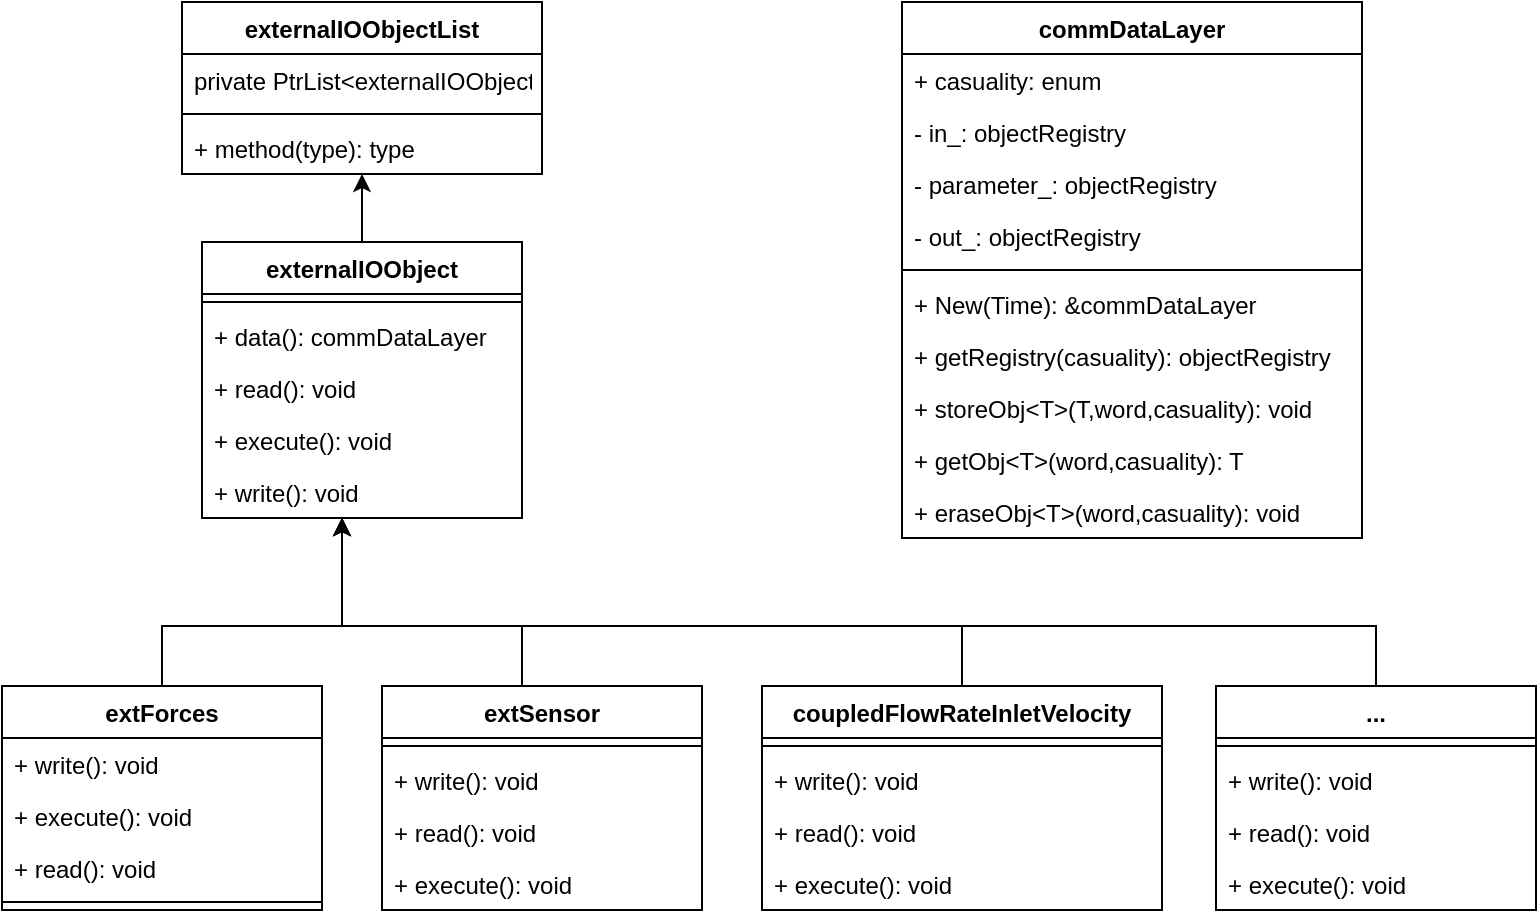 <mxfile version="20.8.20" type="device"><diagram name="Seite-1" id="Ad8RwGe9n8l6VT2ZFMJq"><mxGraphModel dx="880" dy="615" grid="1" gridSize="10" guides="1" tooltips="1" connect="1" arrows="1" fold="1" page="1" pageScale="1" pageWidth="827" pageHeight="1169" math="0" shadow="0"><root><mxCell id="0"/><mxCell id="1" parent="0"/><mxCell id="Z7lQjlpfqPJsjIPXa3Gl-43" style="edgeStyle=orthogonalEdgeStyle;rounded=0;orthogonalLoop=1;jettySize=auto;html=1;" edge="1" parent="1" source="Z7lQjlpfqPJsjIPXa3Gl-1" target="Z7lQjlpfqPJsjIPXa3Gl-5"><mxGeometry relative="1" as="geometry"/></mxCell><mxCell id="Z7lQjlpfqPJsjIPXa3Gl-1" value="externalIOObject" style="swimlane;fontStyle=1;align=center;verticalAlign=top;childLayout=stackLayout;horizontal=1;startSize=26;horizontalStack=0;resizeParent=1;resizeParentMax=0;resizeLast=0;collapsible=1;marginBottom=0;" vertex="1" parent="1"><mxGeometry x="110" y="168" width="160" height="138" as="geometry"/></mxCell><mxCell id="Z7lQjlpfqPJsjIPXa3Gl-3" value="" style="line;strokeWidth=1;fillColor=none;align=left;verticalAlign=middle;spacingTop=-1;spacingLeft=3;spacingRight=3;rotatable=0;labelPosition=right;points=[];portConstraint=eastwest;strokeColor=inherit;" vertex="1" parent="Z7lQjlpfqPJsjIPXa3Gl-1"><mxGeometry y="26" width="160" height="8" as="geometry"/></mxCell><mxCell id="Z7lQjlpfqPJsjIPXa3Gl-45" value="+ data(): commDataLayer" style="text;strokeColor=none;fillColor=none;align=left;verticalAlign=top;spacingLeft=4;spacingRight=4;overflow=hidden;rotatable=0;points=[[0,0.5],[1,0.5]];portConstraint=eastwest;" vertex="1" parent="Z7lQjlpfqPJsjIPXa3Gl-1"><mxGeometry y="34" width="160" height="26" as="geometry"/></mxCell><mxCell id="Z7lQjlpfqPJsjIPXa3Gl-4" value="+ read(): void" style="text;strokeColor=none;fillColor=none;align=left;verticalAlign=top;spacingLeft=4;spacingRight=4;overflow=hidden;rotatable=0;points=[[0,0.5],[1,0.5]];portConstraint=eastwest;" vertex="1" parent="Z7lQjlpfqPJsjIPXa3Gl-1"><mxGeometry y="60" width="160" height="26" as="geometry"/></mxCell><mxCell id="Z7lQjlpfqPJsjIPXa3Gl-17" value="+ execute(): void" style="text;strokeColor=none;fillColor=none;align=left;verticalAlign=top;spacingLeft=4;spacingRight=4;overflow=hidden;rotatable=0;points=[[0,0.5],[1,0.5]];portConstraint=eastwest;" vertex="1" parent="Z7lQjlpfqPJsjIPXa3Gl-1"><mxGeometry y="86" width="160" height="26" as="geometry"/></mxCell><mxCell id="Z7lQjlpfqPJsjIPXa3Gl-16" value="+ write(): void" style="text;strokeColor=none;fillColor=none;align=left;verticalAlign=top;spacingLeft=4;spacingRight=4;overflow=hidden;rotatable=0;points=[[0,0.5],[1,0.5]];portConstraint=eastwest;" vertex="1" parent="Z7lQjlpfqPJsjIPXa3Gl-1"><mxGeometry y="112" width="160" height="26" as="geometry"/></mxCell><mxCell id="Z7lQjlpfqPJsjIPXa3Gl-5" value="externalIOObjectList" style="swimlane;fontStyle=1;align=center;verticalAlign=top;childLayout=stackLayout;horizontal=1;startSize=26;horizontalStack=0;resizeParent=1;resizeParentMax=0;resizeLast=0;collapsible=1;marginBottom=0;" vertex="1" parent="1"><mxGeometry x="100" y="48" width="180" height="86" as="geometry"/></mxCell><mxCell id="Z7lQjlpfqPJsjIPXa3Gl-6" value="private PtrList&lt;externalIOObject&gt;" style="text;strokeColor=none;fillColor=none;align=left;verticalAlign=top;spacingLeft=4;spacingRight=4;overflow=hidden;rotatable=0;points=[[0,0.5],[1,0.5]];portConstraint=eastwest;" vertex="1" parent="Z7lQjlpfqPJsjIPXa3Gl-5"><mxGeometry y="26" width="180" height="26" as="geometry"/></mxCell><mxCell id="Z7lQjlpfqPJsjIPXa3Gl-7" value="" style="line;strokeWidth=1;fillColor=none;align=left;verticalAlign=middle;spacingTop=-1;spacingLeft=3;spacingRight=3;rotatable=0;labelPosition=right;points=[];portConstraint=eastwest;strokeColor=inherit;" vertex="1" parent="Z7lQjlpfqPJsjIPXa3Gl-5"><mxGeometry y="52" width="180" height="8" as="geometry"/></mxCell><mxCell id="Z7lQjlpfqPJsjIPXa3Gl-8" value="+ method(type): type" style="text;strokeColor=none;fillColor=none;align=left;verticalAlign=top;spacingLeft=4;spacingRight=4;overflow=hidden;rotatable=0;points=[[0,0.5],[1,0.5]];portConstraint=eastwest;" vertex="1" parent="Z7lQjlpfqPJsjIPXa3Gl-5"><mxGeometry y="60" width="180" height="26" as="geometry"/></mxCell><mxCell id="Z7lQjlpfqPJsjIPXa3Gl-44" style="edgeStyle=orthogonalEdgeStyle;rounded=0;orthogonalLoop=1;jettySize=auto;html=1;" edge="1" parent="1" source="Z7lQjlpfqPJsjIPXa3Gl-10" target="Z7lQjlpfqPJsjIPXa3Gl-1"><mxGeometry relative="1" as="geometry"><Array as="points"><mxPoint x="90" y="360"/><mxPoint x="180" y="360"/></Array></mxGeometry></mxCell><mxCell id="Z7lQjlpfqPJsjIPXa3Gl-10" value="extForces" style="swimlane;fontStyle=1;align=center;verticalAlign=top;childLayout=stackLayout;horizontal=1;startSize=26;horizontalStack=0;resizeParent=1;resizeParentMax=0;resizeLast=0;collapsible=1;marginBottom=0;" vertex="1" parent="1"><mxGeometry x="10" y="390" width="160" height="112" as="geometry"/></mxCell><mxCell id="Z7lQjlpfqPJsjIPXa3Gl-20" value="+ write(): void" style="text;strokeColor=none;fillColor=none;align=left;verticalAlign=top;spacingLeft=4;spacingRight=4;overflow=hidden;rotatable=0;points=[[0,0.5],[1,0.5]];portConstraint=eastwest;" vertex="1" parent="Z7lQjlpfqPJsjIPXa3Gl-10"><mxGeometry y="26" width="160" height="26" as="geometry"/></mxCell><mxCell id="Z7lQjlpfqPJsjIPXa3Gl-19" value="+ execute(): void" style="text;strokeColor=none;fillColor=none;align=left;verticalAlign=top;spacingLeft=4;spacingRight=4;overflow=hidden;rotatable=0;points=[[0,0.5],[1,0.5]];portConstraint=eastwest;" vertex="1" parent="Z7lQjlpfqPJsjIPXa3Gl-10"><mxGeometry y="52" width="160" height="26" as="geometry"/></mxCell><mxCell id="Z7lQjlpfqPJsjIPXa3Gl-18" value="+ read(): void" style="text;strokeColor=none;fillColor=none;align=left;verticalAlign=top;spacingLeft=4;spacingRight=4;overflow=hidden;rotatable=0;points=[[0,0.5],[1,0.5]];portConstraint=eastwest;" vertex="1" parent="Z7lQjlpfqPJsjIPXa3Gl-10"><mxGeometry y="78" width="160" height="26" as="geometry"/></mxCell><mxCell id="Z7lQjlpfqPJsjIPXa3Gl-11" value="" style="line;strokeWidth=1;fillColor=none;align=left;verticalAlign=middle;spacingTop=-1;spacingLeft=3;spacingRight=3;rotatable=0;labelPosition=right;points=[];portConstraint=eastwest;strokeColor=inherit;" vertex="1" parent="Z7lQjlpfqPJsjIPXa3Gl-10"><mxGeometry y="104" width="160" height="8" as="geometry"/></mxCell><mxCell id="Z7lQjlpfqPJsjIPXa3Gl-39" style="edgeStyle=orthogonalEdgeStyle;rounded=0;orthogonalLoop=1;jettySize=auto;html=1;" edge="1" parent="1" source="Z7lQjlpfqPJsjIPXa3Gl-13" target="Z7lQjlpfqPJsjIPXa3Gl-1"><mxGeometry relative="1" as="geometry"><Array as="points"><mxPoint x="270" y="360"/><mxPoint x="180" y="360"/></Array></mxGeometry></mxCell><mxCell id="Z7lQjlpfqPJsjIPXa3Gl-13" value="extSensor" style="swimlane;fontStyle=1;align=center;verticalAlign=top;childLayout=stackLayout;horizontal=1;startSize=26;horizontalStack=0;resizeParent=1;resizeParentMax=0;resizeLast=0;collapsible=1;marginBottom=0;" vertex="1" parent="1"><mxGeometry x="200" y="390" width="160" height="112" as="geometry"/></mxCell><mxCell id="Z7lQjlpfqPJsjIPXa3Gl-14" value="" style="line;strokeWidth=1;fillColor=none;align=left;verticalAlign=middle;spacingTop=-1;spacingLeft=3;spacingRight=3;rotatable=0;labelPosition=right;points=[];portConstraint=eastwest;strokeColor=inherit;" vertex="1" parent="Z7lQjlpfqPJsjIPXa3Gl-13"><mxGeometry y="26" width="160" height="8" as="geometry"/></mxCell><mxCell id="Z7lQjlpfqPJsjIPXa3Gl-21" value="+ write(): void" style="text;strokeColor=none;fillColor=none;align=left;verticalAlign=top;spacingLeft=4;spacingRight=4;overflow=hidden;rotatable=0;points=[[0,0.5],[1,0.5]];portConstraint=eastwest;" vertex="1" parent="Z7lQjlpfqPJsjIPXa3Gl-13"><mxGeometry y="34" width="160" height="26" as="geometry"/></mxCell><mxCell id="Z7lQjlpfqPJsjIPXa3Gl-23" value="+ read(): void" style="text;strokeColor=none;fillColor=none;align=left;verticalAlign=top;spacingLeft=4;spacingRight=4;overflow=hidden;rotatable=0;points=[[0,0.5],[1,0.5]];portConstraint=eastwest;" vertex="1" parent="Z7lQjlpfqPJsjIPXa3Gl-13"><mxGeometry y="60" width="160" height="26" as="geometry"/></mxCell><mxCell id="Z7lQjlpfqPJsjIPXa3Gl-15" value="+ execute(): void" style="text;strokeColor=none;fillColor=none;align=left;verticalAlign=top;spacingLeft=4;spacingRight=4;overflow=hidden;rotatable=0;points=[[0,0.5],[1,0.5]];portConstraint=eastwest;" vertex="1" parent="Z7lQjlpfqPJsjIPXa3Gl-13"><mxGeometry y="86" width="160" height="26" as="geometry"/></mxCell><mxCell id="Z7lQjlpfqPJsjIPXa3Gl-40" style="edgeStyle=orthogonalEdgeStyle;rounded=0;orthogonalLoop=1;jettySize=auto;html=1;" edge="1" parent="1" source="Z7lQjlpfqPJsjIPXa3Gl-24" target="Z7lQjlpfqPJsjIPXa3Gl-1"><mxGeometry relative="1" as="geometry"><Array as="points"><mxPoint x="490" y="360"/><mxPoint x="180" y="360"/></Array></mxGeometry></mxCell><mxCell id="Z7lQjlpfqPJsjIPXa3Gl-24" value="coupledFlowRateInletVelocity" style="swimlane;fontStyle=1;align=center;verticalAlign=top;childLayout=stackLayout;horizontal=1;startSize=26;horizontalStack=0;resizeParent=1;resizeParentMax=0;resizeLast=0;collapsible=1;marginBottom=0;" vertex="1" parent="1"><mxGeometry x="390" y="390" width="200" height="112" as="geometry"/></mxCell><mxCell id="Z7lQjlpfqPJsjIPXa3Gl-25" value="" style="line;strokeWidth=1;fillColor=none;align=left;verticalAlign=middle;spacingTop=-1;spacingLeft=3;spacingRight=3;rotatable=0;labelPosition=right;points=[];portConstraint=eastwest;strokeColor=inherit;" vertex="1" parent="Z7lQjlpfqPJsjIPXa3Gl-24"><mxGeometry y="26" width="200" height="8" as="geometry"/></mxCell><mxCell id="Z7lQjlpfqPJsjIPXa3Gl-26" value="+ write(): void" style="text;strokeColor=none;fillColor=none;align=left;verticalAlign=top;spacingLeft=4;spacingRight=4;overflow=hidden;rotatable=0;points=[[0,0.5],[1,0.5]];portConstraint=eastwest;" vertex="1" parent="Z7lQjlpfqPJsjIPXa3Gl-24"><mxGeometry y="34" width="200" height="26" as="geometry"/></mxCell><mxCell id="Z7lQjlpfqPJsjIPXa3Gl-27" value="+ read(): void" style="text;strokeColor=none;fillColor=none;align=left;verticalAlign=top;spacingLeft=4;spacingRight=4;overflow=hidden;rotatable=0;points=[[0,0.5],[1,0.5]];portConstraint=eastwest;" vertex="1" parent="Z7lQjlpfqPJsjIPXa3Gl-24"><mxGeometry y="60" width="200" height="26" as="geometry"/></mxCell><mxCell id="Z7lQjlpfqPJsjIPXa3Gl-28" value="+ execute(): void" style="text;strokeColor=none;fillColor=none;align=left;verticalAlign=top;spacingLeft=4;spacingRight=4;overflow=hidden;rotatable=0;points=[[0,0.5],[1,0.5]];portConstraint=eastwest;" vertex="1" parent="Z7lQjlpfqPJsjIPXa3Gl-24"><mxGeometry y="86" width="200" height="26" as="geometry"/></mxCell><mxCell id="Z7lQjlpfqPJsjIPXa3Gl-38" style="edgeStyle=orthogonalEdgeStyle;rounded=0;orthogonalLoop=1;jettySize=auto;html=1;exitX=0.5;exitY=0;exitDx=0;exitDy=0;" edge="1" parent="1" source="Z7lQjlpfqPJsjIPXa3Gl-29" target="Z7lQjlpfqPJsjIPXa3Gl-1"><mxGeometry relative="1" as="geometry"><Array as="points"><mxPoint x="697" y="360"/><mxPoint x="180" y="360"/></Array></mxGeometry></mxCell><mxCell id="Z7lQjlpfqPJsjIPXa3Gl-29" value="..." style="swimlane;fontStyle=1;align=center;verticalAlign=top;childLayout=stackLayout;horizontal=1;startSize=26;horizontalStack=0;resizeParent=1;resizeParentMax=0;resizeLast=0;collapsible=1;marginBottom=0;" vertex="1" parent="1"><mxGeometry x="617" y="390" width="160" height="112" as="geometry"/></mxCell><mxCell id="Z7lQjlpfqPJsjIPXa3Gl-30" value="" style="line;strokeWidth=1;fillColor=none;align=left;verticalAlign=middle;spacingTop=-1;spacingLeft=3;spacingRight=3;rotatable=0;labelPosition=right;points=[];portConstraint=eastwest;strokeColor=inherit;" vertex="1" parent="Z7lQjlpfqPJsjIPXa3Gl-29"><mxGeometry y="26" width="160" height="8" as="geometry"/></mxCell><mxCell id="Z7lQjlpfqPJsjIPXa3Gl-31" value="+ write(): void" style="text;strokeColor=none;fillColor=none;align=left;verticalAlign=top;spacingLeft=4;spacingRight=4;overflow=hidden;rotatable=0;points=[[0,0.5],[1,0.5]];portConstraint=eastwest;" vertex="1" parent="Z7lQjlpfqPJsjIPXa3Gl-29"><mxGeometry y="34" width="160" height="26" as="geometry"/></mxCell><mxCell id="Z7lQjlpfqPJsjIPXa3Gl-32" value="+ read(): void" style="text;strokeColor=none;fillColor=none;align=left;verticalAlign=top;spacingLeft=4;spacingRight=4;overflow=hidden;rotatable=0;points=[[0,0.5],[1,0.5]];portConstraint=eastwest;" vertex="1" parent="Z7lQjlpfqPJsjIPXa3Gl-29"><mxGeometry y="60" width="160" height="26" as="geometry"/></mxCell><mxCell id="Z7lQjlpfqPJsjIPXa3Gl-33" value="+ execute(): void" style="text;strokeColor=none;fillColor=none;align=left;verticalAlign=top;spacingLeft=4;spacingRight=4;overflow=hidden;rotatable=0;points=[[0,0.5],[1,0.5]];portConstraint=eastwest;" vertex="1" parent="Z7lQjlpfqPJsjIPXa3Gl-29"><mxGeometry y="86" width="160" height="26" as="geometry"/></mxCell><mxCell id="Z7lQjlpfqPJsjIPXa3Gl-46" value="commDataLayer" style="swimlane;fontStyle=1;align=center;verticalAlign=top;childLayout=stackLayout;horizontal=1;startSize=26;horizontalStack=0;resizeParent=1;resizeParentMax=0;resizeLast=0;collapsible=1;marginBottom=0;" vertex="1" parent="1"><mxGeometry x="460" y="48" width="230" height="268" as="geometry"/></mxCell><mxCell id="Z7lQjlpfqPJsjIPXa3Gl-53" value="+ casuality: enum" style="text;strokeColor=none;fillColor=none;align=left;verticalAlign=top;spacingLeft=4;spacingRight=4;overflow=hidden;rotatable=0;points=[[0,0.5],[1,0.5]];portConstraint=eastwest;" vertex="1" parent="Z7lQjlpfqPJsjIPXa3Gl-46"><mxGeometry y="26" width="230" height="26" as="geometry"/></mxCell><mxCell id="Z7lQjlpfqPJsjIPXa3Gl-47" value="- in_: objectRegistry" style="text;strokeColor=none;fillColor=none;align=left;verticalAlign=top;spacingLeft=4;spacingRight=4;overflow=hidden;rotatable=0;points=[[0,0.5],[1,0.5]];portConstraint=eastwest;" vertex="1" parent="Z7lQjlpfqPJsjIPXa3Gl-46"><mxGeometry y="52" width="230" height="26" as="geometry"/></mxCell><mxCell id="Z7lQjlpfqPJsjIPXa3Gl-51" value="- parameter_: objectRegistry" style="text;strokeColor=none;fillColor=none;align=left;verticalAlign=top;spacingLeft=4;spacingRight=4;overflow=hidden;rotatable=0;points=[[0,0.5],[1,0.5]];portConstraint=eastwest;" vertex="1" parent="Z7lQjlpfqPJsjIPXa3Gl-46"><mxGeometry y="78" width="230" height="26" as="geometry"/></mxCell><mxCell id="Z7lQjlpfqPJsjIPXa3Gl-52" value="- out_: objectRegistry" style="text;strokeColor=none;fillColor=none;align=left;verticalAlign=top;spacingLeft=4;spacingRight=4;overflow=hidden;rotatable=0;points=[[0,0.5],[1,0.5]];portConstraint=eastwest;" vertex="1" parent="Z7lQjlpfqPJsjIPXa3Gl-46"><mxGeometry y="104" width="230" height="26" as="geometry"/></mxCell><mxCell id="Z7lQjlpfqPJsjIPXa3Gl-48" value="" style="line;strokeWidth=1;fillColor=none;align=left;verticalAlign=middle;spacingTop=-1;spacingLeft=3;spacingRight=3;rotatable=0;labelPosition=right;points=[];portConstraint=eastwest;strokeColor=inherit;" vertex="1" parent="Z7lQjlpfqPJsjIPXa3Gl-46"><mxGeometry y="130" width="230" height="8" as="geometry"/></mxCell><mxCell id="Z7lQjlpfqPJsjIPXa3Gl-50" value="+ New(Time): &amp;commDataLayer" style="text;strokeColor=none;fillColor=none;align=left;verticalAlign=top;spacingLeft=4;spacingRight=4;overflow=hidden;rotatable=0;points=[[0,0.5],[1,0.5]];portConstraint=eastwest;" vertex="1" parent="Z7lQjlpfqPJsjIPXa3Gl-46"><mxGeometry y="138" width="230" height="26" as="geometry"/></mxCell><mxCell id="Z7lQjlpfqPJsjIPXa3Gl-56" value="+ getRegistry(casuality): objectRegistry" style="text;strokeColor=none;fillColor=none;align=left;verticalAlign=top;spacingLeft=4;spacingRight=4;overflow=hidden;rotatable=0;points=[[0,0.5],[1,0.5]];portConstraint=eastwest;" vertex="1" parent="Z7lQjlpfqPJsjIPXa3Gl-46"><mxGeometry y="164" width="230" height="26" as="geometry"/></mxCell><mxCell id="Z7lQjlpfqPJsjIPXa3Gl-49" value="+ storeObj&lt;T&gt;(T,word,casuality): void" style="text;strokeColor=none;fillColor=none;align=left;verticalAlign=top;spacingLeft=4;spacingRight=4;overflow=hidden;rotatable=0;points=[[0,0.5],[1,0.5]];portConstraint=eastwest;" vertex="1" parent="Z7lQjlpfqPJsjIPXa3Gl-46"><mxGeometry y="190" width="230" height="26" as="geometry"/></mxCell><mxCell id="Z7lQjlpfqPJsjIPXa3Gl-54" value="+ getObj&lt;T&gt;(word,casuality): T" style="text;strokeColor=none;fillColor=none;align=left;verticalAlign=top;spacingLeft=4;spacingRight=4;overflow=hidden;rotatable=0;points=[[0,0.5],[1,0.5]];portConstraint=eastwest;" vertex="1" parent="Z7lQjlpfqPJsjIPXa3Gl-46"><mxGeometry y="216" width="230" height="26" as="geometry"/></mxCell><mxCell id="Z7lQjlpfqPJsjIPXa3Gl-55" value="+ eraseObj&lt;T&gt;(word,casuality): void" style="text;strokeColor=none;fillColor=none;align=left;verticalAlign=top;spacingLeft=4;spacingRight=4;overflow=hidden;rotatable=0;points=[[0,0.5],[1,0.5]];portConstraint=eastwest;" vertex="1" parent="Z7lQjlpfqPJsjIPXa3Gl-46"><mxGeometry y="242" width="230" height="26" as="geometry"/></mxCell></root></mxGraphModel></diagram></mxfile>